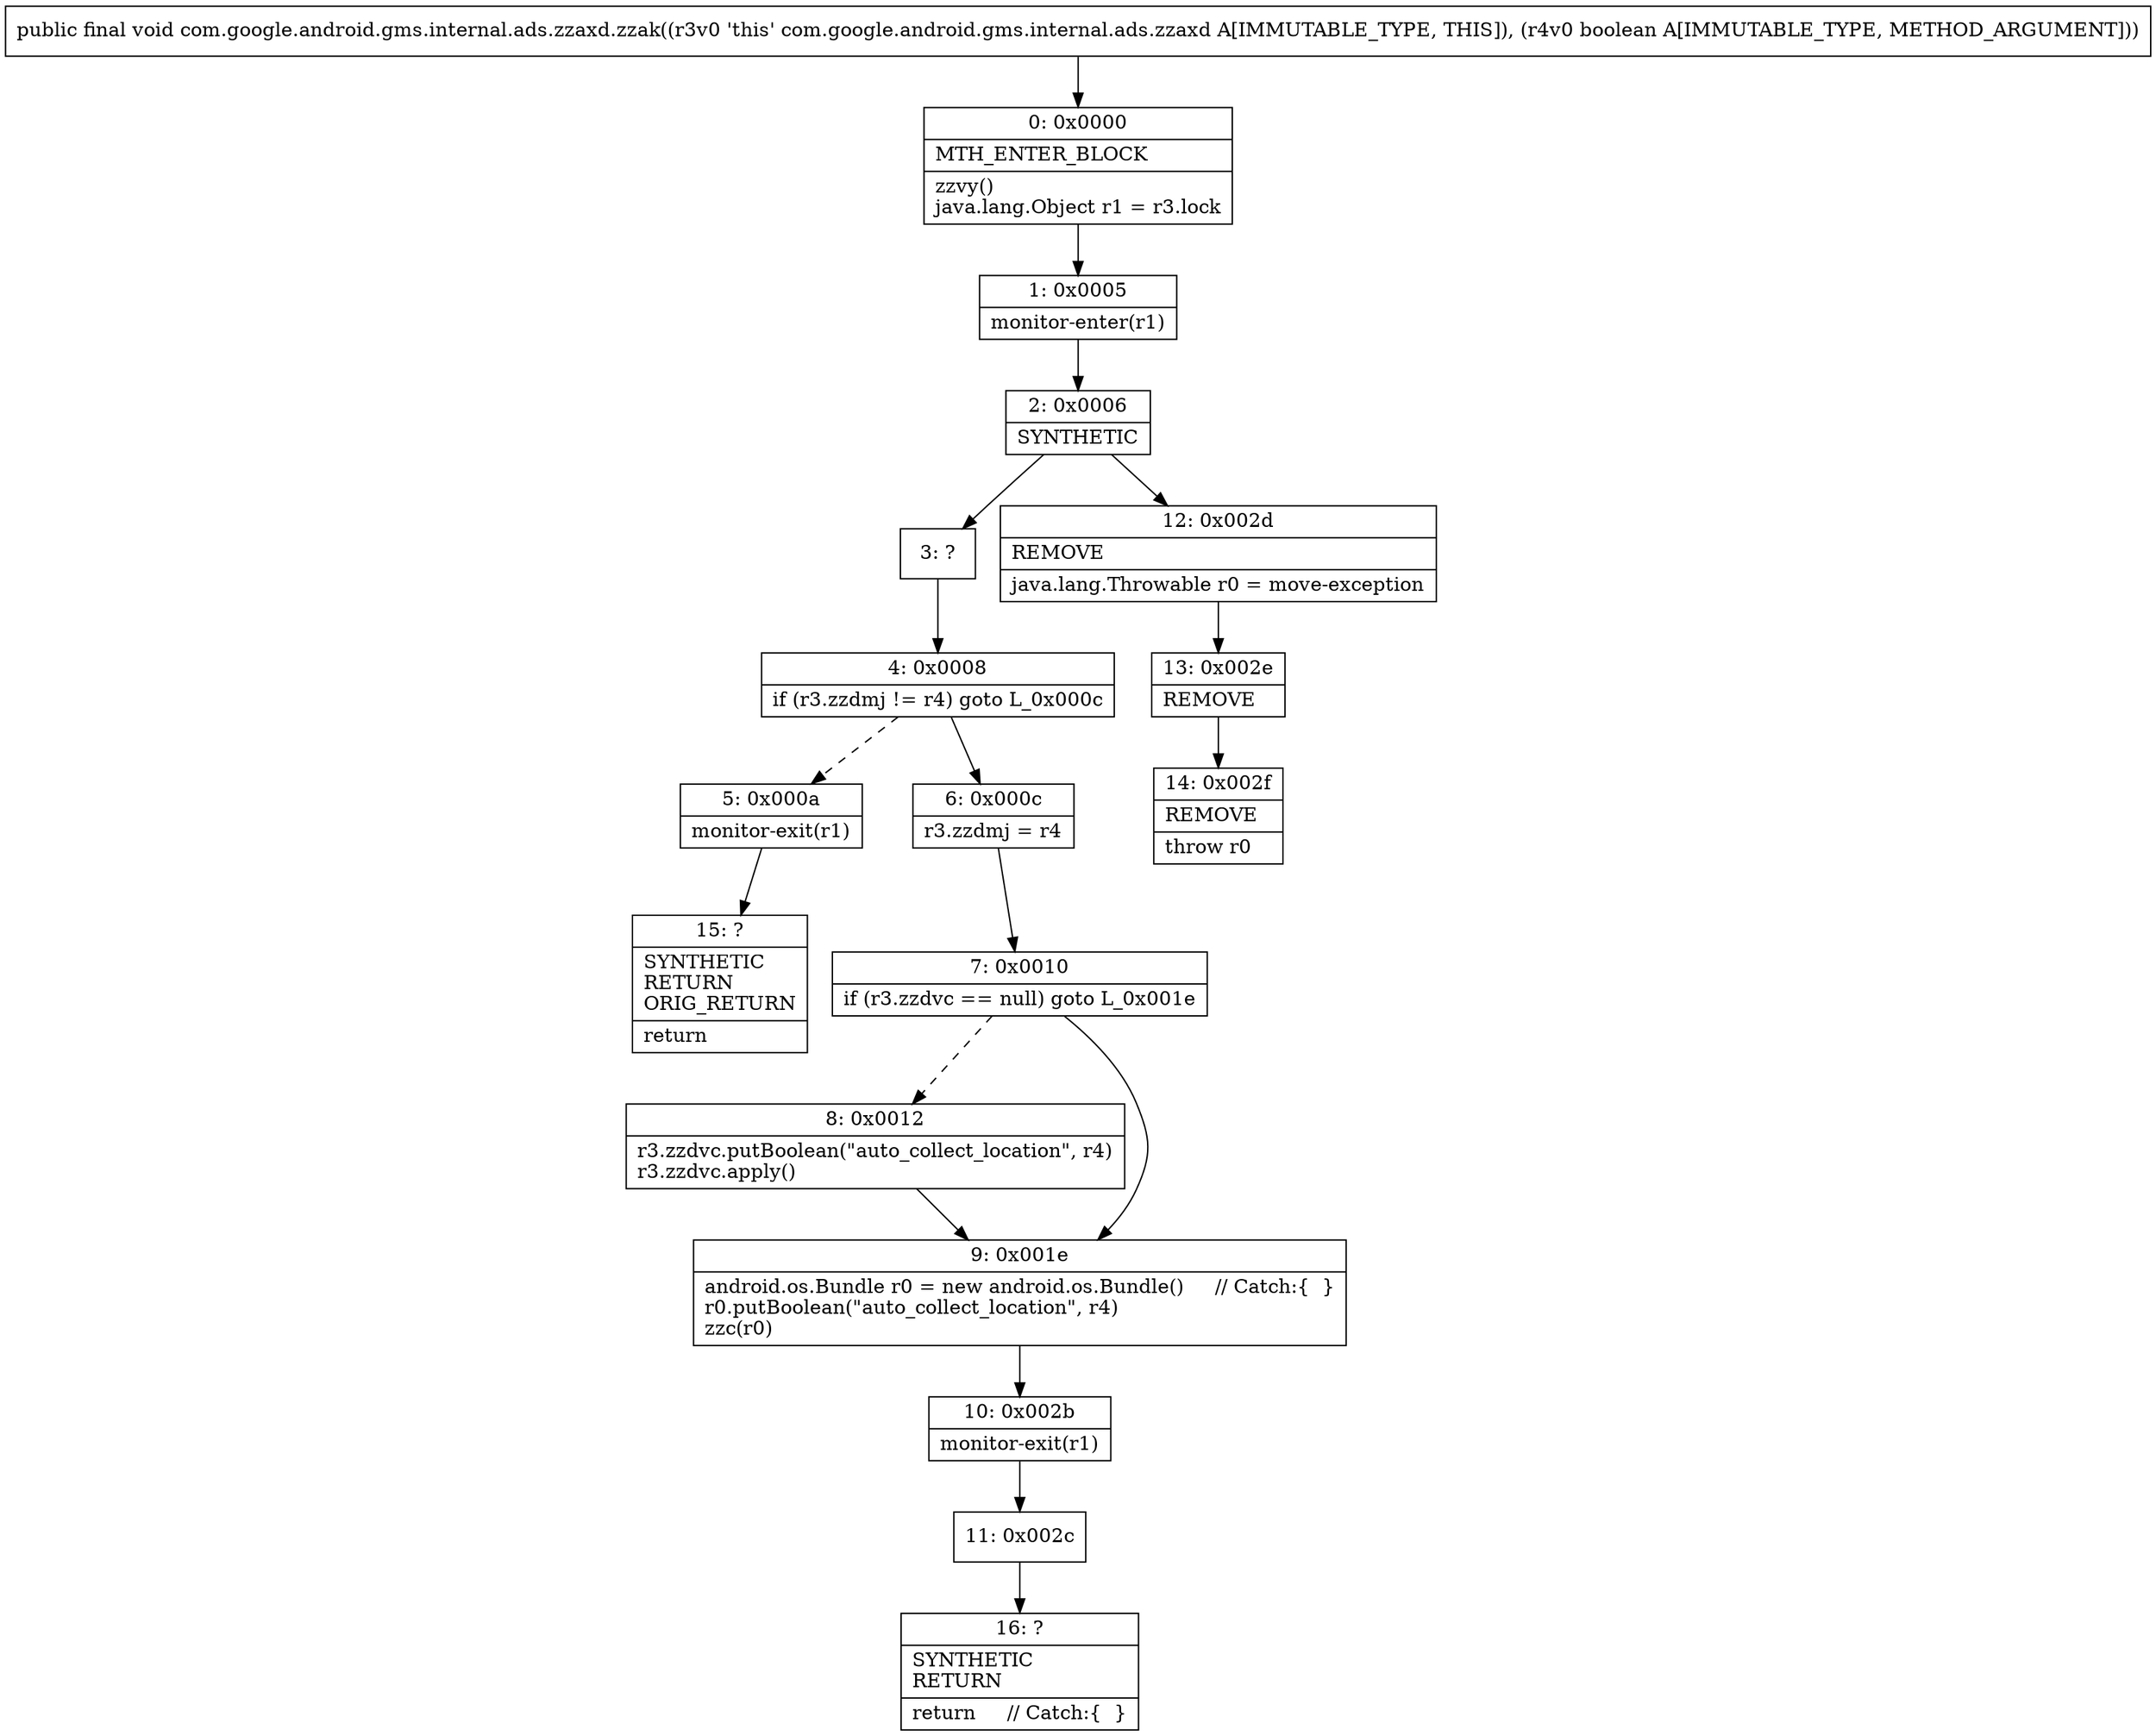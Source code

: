 digraph "CFG forcom.google.android.gms.internal.ads.zzaxd.zzak(Z)V" {
Node_0 [shape=record,label="{0\:\ 0x0000|MTH_ENTER_BLOCK\l|zzvy()\ljava.lang.Object r1 = r3.lock\l}"];
Node_1 [shape=record,label="{1\:\ 0x0005|monitor\-enter(r1)\l}"];
Node_2 [shape=record,label="{2\:\ 0x0006|SYNTHETIC\l}"];
Node_3 [shape=record,label="{3\:\ ?}"];
Node_4 [shape=record,label="{4\:\ 0x0008|if (r3.zzdmj != r4) goto L_0x000c\l}"];
Node_5 [shape=record,label="{5\:\ 0x000a|monitor\-exit(r1)\l}"];
Node_6 [shape=record,label="{6\:\ 0x000c|r3.zzdmj = r4\l}"];
Node_7 [shape=record,label="{7\:\ 0x0010|if (r3.zzdvc == null) goto L_0x001e\l}"];
Node_8 [shape=record,label="{8\:\ 0x0012|r3.zzdvc.putBoolean(\"auto_collect_location\", r4)\lr3.zzdvc.apply()\l}"];
Node_9 [shape=record,label="{9\:\ 0x001e|android.os.Bundle r0 = new android.os.Bundle()     \/\/ Catch:\{  \}\lr0.putBoolean(\"auto_collect_location\", r4)\lzzc(r0)\l}"];
Node_10 [shape=record,label="{10\:\ 0x002b|monitor\-exit(r1)\l}"];
Node_11 [shape=record,label="{11\:\ 0x002c}"];
Node_12 [shape=record,label="{12\:\ 0x002d|REMOVE\l|java.lang.Throwable r0 = move\-exception\l}"];
Node_13 [shape=record,label="{13\:\ 0x002e|REMOVE\l}"];
Node_14 [shape=record,label="{14\:\ 0x002f|REMOVE\l|throw r0\l}"];
Node_15 [shape=record,label="{15\:\ ?|SYNTHETIC\lRETURN\lORIG_RETURN\l|return\l}"];
Node_16 [shape=record,label="{16\:\ ?|SYNTHETIC\lRETURN\l|return     \/\/ Catch:\{  \}\l}"];
MethodNode[shape=record,label="{public final void com.google.android.gms.internal.ads.zzaxd.zzak((r3v0 'this' com.google.android.gms.internal.ads.zzaxd A[IMMUTABLE_TYPE, THIS]), (r4v0 boolean A[IMMUTABLE_TYPE, METHOD_ARGUMENT])) }"];
MethodNode -> Node_0;
Node_0 -> Node_1;
Node_1 -> Node_2;
Node_2 -> Node_3;
Node_2 -> Node_12;
Node_3 -> Node_4;
Node_4 -> Node_5[style=dashed];
Node_4 -> Node_6;
Node_5 -> Node_15;
Node_6 -> Node_7;
Node_7 -> Node_8[style=dashed];
Node_7 -> Node_9;
Node_8 -> Node_9;
Node_9 -> Node_10;
Node_10 -> Node_11;
Node_11 -> Node_16;
Node_12 -> Node_13;
Node_13 -> Node_14;
}

